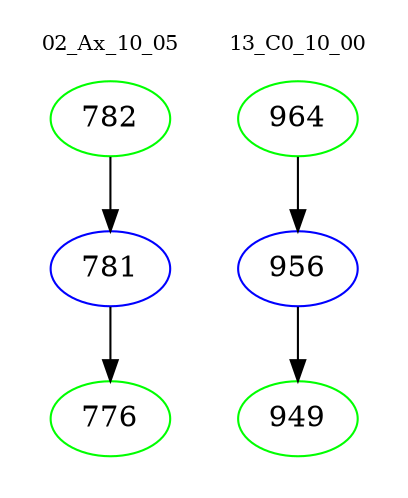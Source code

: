 digraph{
subgraph cluster_0 {
color = white
label = "02_Ax_10_05";
fontsize=10;
T0_782 [label="782", color="green"]
T0_782 -> T0_781 [color="black"]
T0_781 [label="781", color="blue"]
T0_781 -> T0_776 [color="black"]
T0_776 [label="776", color="green"]
}
subgraph cluster_1 {
color = white
label = "13_C0_10_00";
fontsize=10;
T1_964 [label="964", color="green"]
T1_964 -> T1_956 [color="black"]
T1_956 [label="956", color="blue"]
T1_956 -> T1_949 [color="black"]
T1_949 [label="949", color="green"]
}
}
